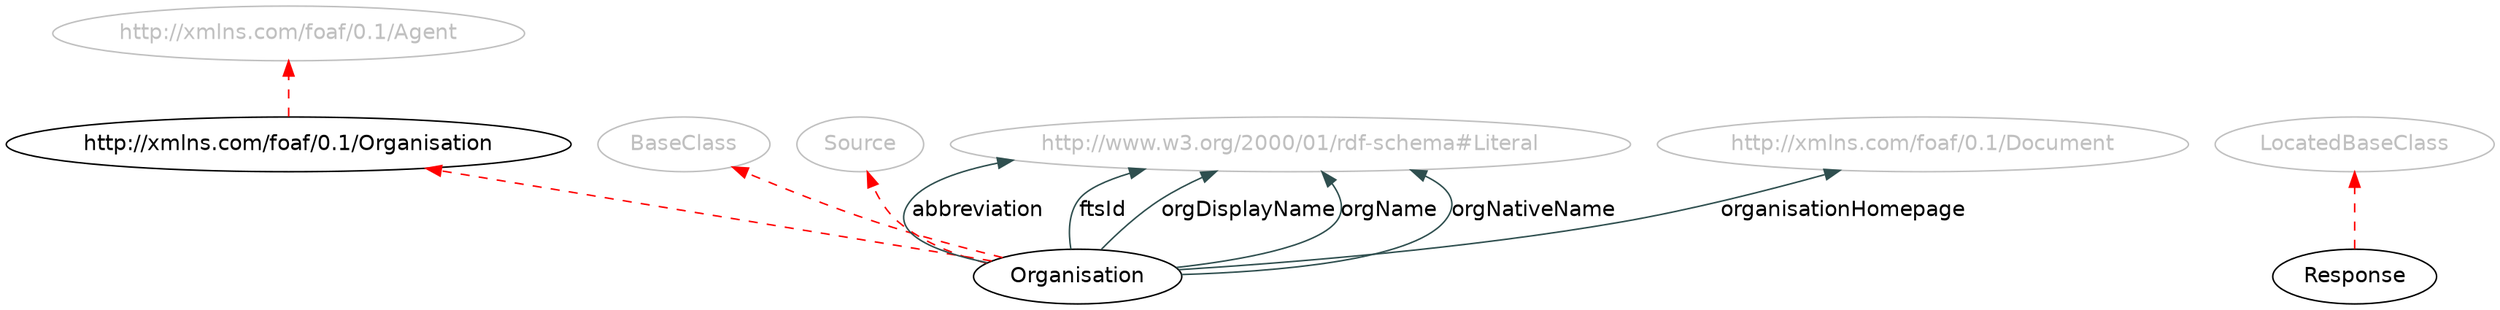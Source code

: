digraph { 
 rankdir="BT";	
 charset="utf-8";
 overlap=false;
 edge [color=darkslategray];
 edge [fontname=Helvetica];
 node [fontname=Helvetica];

"Organisation" [ URL = "./#Organisation"] ;
		"Organisation" -> "http://xmlns.com/foaf/0.1/Organisation" [ color=red style="dashed" ]; 
			"BaseClass" [ URL = "./#Organisation" color="gray" fontcolor="gray"] ;
				"Organisation" -> "BaseClass" [ color=red style="dashed" ]; 
			"Source" [ URL = "./#Organisation" color="gray" fontcolor="gray"] ;
				"Organisation" -> "Source" [ color=red style="dashed" ]; 
			"Response" [ URL = "./#Response"] ;
		"LocatedBaseClass" [ URL = "./#Response" color="gray" fontcolor="gray"] ;
				"Response" -> "LocatedBaseClass" [ color=red style="dashed" ]; 
			"http://xmlns.com/foaf/0.1/Organisation" [ URL = "./#http://xmlns.com/foaf/0.1/Organisation"] ;
		"http://xmlns.com/foaf/0.1/Agent" [ URL = "./#http://xmlns.com/foaf/0.1/Organisation" color="gray" fontcolor="gray"] ;
				"http://xmlns.com/foaf/0.1/Organisation" -> "http://xmlns.com/foaf/0.1/Agent" [ color=red style="dashed" ]; 
			"http://www.w3.org/2000/01/rdf-schema#Literal" [ URL = "./#http://www.w3.org/2000/01/rdf-schema#Literal" color="gray" fontcolor="gray"] ;
					"Organisation" -> "http://www.w3.org/2000/01/rdf-schema#Literal" [ label="abbreviation" URL = "./#abbreviation"]; 
				"http://www.w3.org/2000/01/rdf-schema#Literal" [ URL = "./#http://www.w3.org/2000/01/rdf-schema#Literal" color="gray" fontcolor="gray"] ;
					"Organisation" -> "http://www.w3.org/2000/01/rdf-schema#Literal" [ label="ftsId" URL = "./#ftsId"]; 
				"http://www.w3.org/2000/01/rdf-schema#Literal" [ URL = "./#http://www.w3.org/2000/01/rdf-schema#Literal" color="gray" fontcolor="gray"] ;
					"Organisation" -> "http://www.w3.org/2000/01/rdf-schema#Literal" [ label="orgDisplayName" URL = "./#orgDisplayName"]; 
				"http://www.w3.org/2000/01/rdf-schema#Literal" [ URL = "./#http://www.w3.org/2000/01/rdf-schema#Literal" color="gray" fontcolor="gray"] ;
					"Organisation" -> "http://www.w3.org/2000/01/rdf-schema#Literal" [ label="orgName" URL = "./#orgName"]; 
				"http://www.w3.org/2000/01/rdf-schema#Literal" [ URL = "./#http://www.w3.org/2000/01/rdf-schema#Literal" color="gray" fontcolor="gray"] ;
					"Organisation" -> "http://www.w3.org/2000/01/rdf-schema#Literal" [ label="orgNativeName" URL = "./#orgNativeName"]; 
				"http://xmlns.com/foaf/0.1/Document" [ URL = "./#http://xmlns.com/foaf/0.1/Document" color="gray" fontcolor="gray"] ;
					"Organisation" -> "http://xmlns.com/foaf/0.1/Document" [ label="organisationHomepage" URL = "./#organisationHomepage"]; 
				}